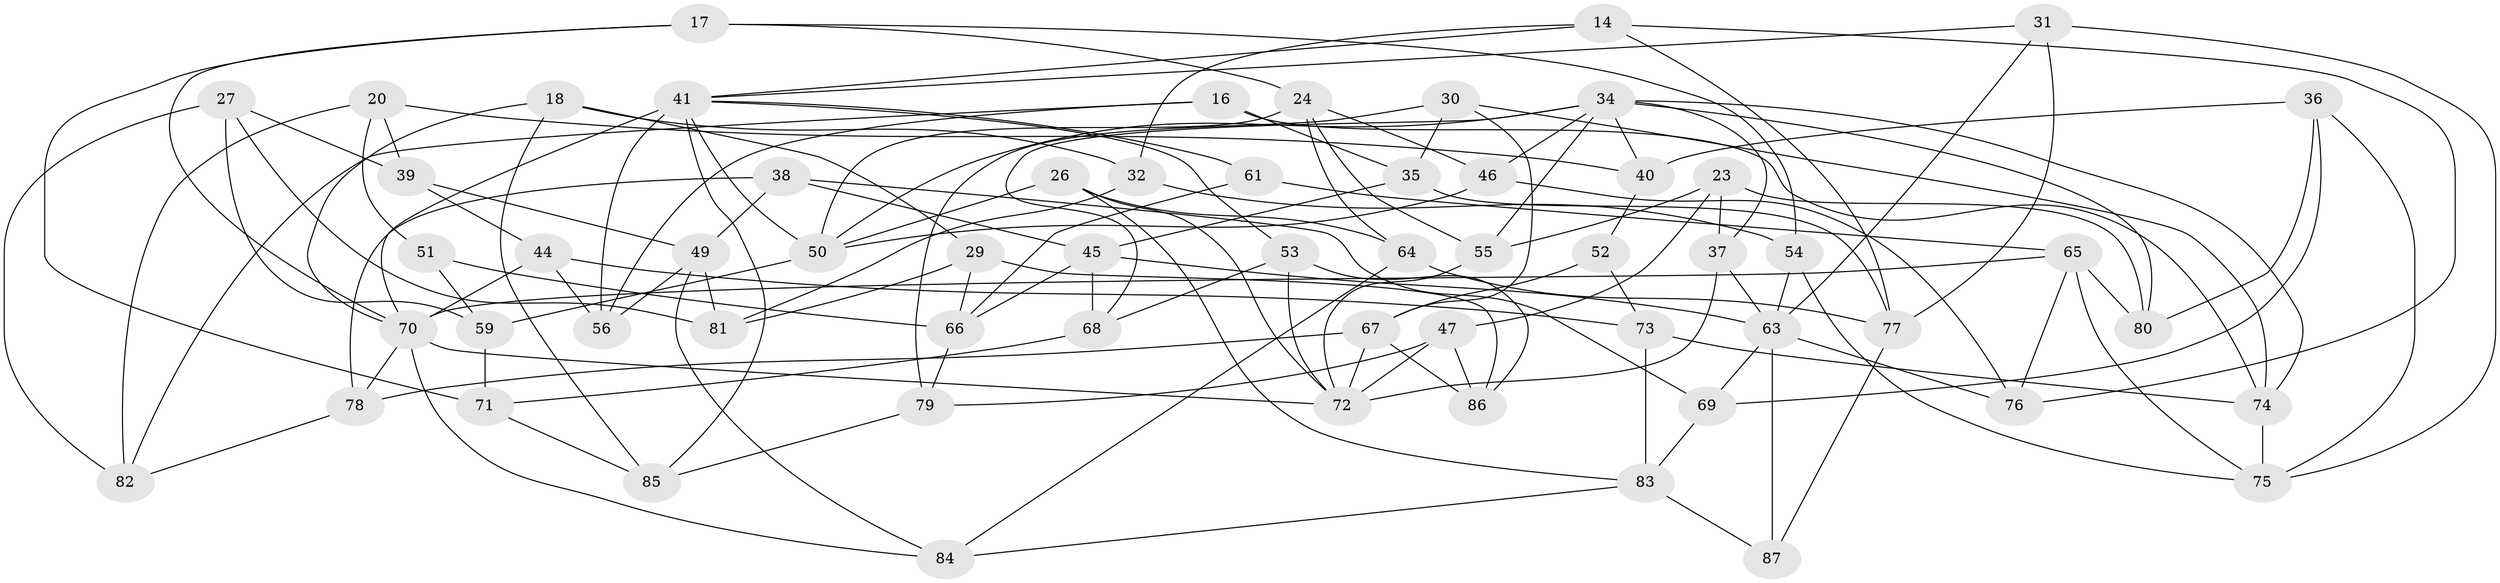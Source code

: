 // original degree distribution, {4: 1.0}
// Generated by graph-tools (version 1.1) at 2025/02/03/04/25 22:02:42]
// undirected, 60 vertices, 133 edges
graph export_dot {
graph [start="1"]
  node [color=gray90,style=filled];
  14;
  16;
  17;
  18;
  20;
  23;
  24 [super="+10"];
  26;
  27;
  29;
  30;
  31;
  32;
  34 [super="+8+28"];
  35;
  36;
  37;
  38;
  39;
  40;
  41 [super="+33"];
  44;
  45 [super="+12"];
  46;
  47;
  49 [super="+25"];
  50 [super="+42+15"];
  51;
  52;
  53;
  54;
  55;
  56 [super="+1"];
  59;
  61;
  63 [super="+62"];
  64;
  65 [super="+57"];
  66 [super="+43"];
  67 [super="+60"];
  68;
  69;
  70 [super="+6+11"];
  71;
  72 [super="+4+22"];
  73 [super="+48"];
  74 [super="+21"];
  75 [super="+9"];
  76;
  77 [super="+5"];
  78;
  79;
  80;
  81;
  82;
  83 [super="+3"];
  84;
  85;
  86;
  87 [super="+58"];
  14 -- 77;
  14 -- 76;
  14 -- 32;
  14 -- 41;
  16 -- 56;
  16 -- 82;
  16 -- 35;
  16 -- 74;
  17 -- 70;
  17 -- 24;
  17 -- 71;
  17 -- 54;
  18 -- 85;
  18 -- 29;
  18 -- 32;
  18 -- 70;
  20 -- 51;
  20 -- 82;
  20 -- 40;
  20 -- 39;
  23 -- 37;
  23 -- 55;
  23 -- 80;
  23 -- 47;
  24 -- 46;
  24 -- 50 [weight=2];
  24 -- 64;
  24 -- 55;
  26 -- 64;
  26 -- 83;
  26 -- 72;
  26 -- 50;
  27 -- 39;
  27 -- 82;
  27 -- 81;
  27 -- 59;
  29 -- 86;
  29 -- 81;
  29 -- 66;
  30 -- 67;
  30 -- 35;
  30 -- 74;
  30 -- 79;
  31 -- 77;
  31 -- 63;
  31 -- 41;
  31 -- 75;
  32 -- 81;
  32 -- 54;
  34 -- 46;
  34 -- 50;
  34 -- 68;
  34 -- 55;
  34 -- 40;
  34 -- 80;
  34 -- 37;
  34 -- 74;
  35 -- 77;
  35 -- 45;
  36 -- 80;
  36 -- 69;
  36 -- 40;
  36 -- 75;
  37 -- 63;
  37 -- 72;
  38 -- 49;
  38 -- 45;
  38 -- 69;
  38 -- 78;
  39 -- 44;
  39 -- 49;
  40 -- 52;
  41 -- 50 [weight=2];
  41 -- 56 [weight=2];
  41 -- 70;
  41 -- 53;
  41 -- 85;
  41 -- 61;
  44 -- 56;
  44 -- 73;
  44 -- 70;
  45 -- 66;
  45 -- 63 [weight=2];
  45 -- 68;
  46 -- 76;
  46 -- 50;
  47 -- 86;
  47 -- 79;
  47 -- 72;
  49 -- 56 [weight=2];
  49 -- 81;
  49 -- 84;
  50 -- 59;
  51 -- 59;
  51 -- 66 [weight=2];
  52 -- 73 [weight=2];
  52 -- 67;
  53 -- 72;
  53 -- 68;
  53 -- 86;
  54 -- 75;
  54 -- 63;
  55 -- 72;
  59 -- 71;
  61 -- 66;
  61 -- 65 [weight=2];
  63 -- 87 [weight=3];
  63 -- 69;
  63 -- 76;
  64 -- 84;
  64 -- 77;
  65 -- 80;
  65 -- 76;
  65 -- 70;
  65 -- 75;
  66 -- 79;
  67 -- 72 [weight=2];
  67 -- 86;
  67 -- 78;
  68 -- 71;
  69 -- 83;
  70 -- 78;
  70 -- 72;
  70 -- 84;
  71 -- 85;
  73 -- 83 [weight=2];
  73 -- 74;
  74 -- 75 [weight=2];
  77 -- 87 [weight=2];
  78 -- 82;
  79 -- 85;
  83 -- 84;
  83 -- 87;
}
